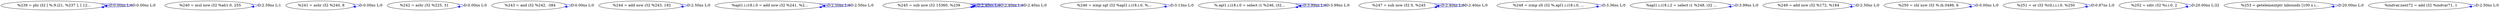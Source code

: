 digraph {
Node0x55e6214b0780[label="  %239 = phi i32 [ %.9.i21, %237 ], [ 12..."];
Node0x55e6214b0780 -> Node0x55e6214b0780[label="D:0.00ns L:0",color=blue];
Node0x55e6214b0780 -> Node0x55e6214b0780[label="D:0.00ns L:0",color=blue];
Node0x55e6214b0860[label="  %240 = mul nsw i32 %ah1.0, 255"];
Node0x55e6214b0860 -> Node0x55e6214b0860[label="D:2.59ns L:1",color=blue];
Node0x55e6214b0940[label="  %241 = ashr i32 %240, 8"];
Node0x55e6214b0940 -> Node0x55e6214b0940[label="D:0.00ns L:0",color=blue];
Node0x55e6214b0a20[label="  %242 = ashr i32 %225, 31"];
Node0x55e6214b0a20 -> Node0x55e6214b0a20[label="D:0.00ns L:0",color=blue];
Node0x55e6214b0b00[label="  %243 = and i32 %242, -384"];
Node0x55e6214b0b00 -> Node0x55e6214b0b00[label="D:0.00ns L:0",color=blue];
Node0x55e6214b0be0[label="  %244 = add nsw i32 %243, 192"];
Node0x55e6214b0be0 -> Node0x55e6214b0be0[label="D:2.50ns L:0",color=blue];
Node0x55e6214b0cc0[label="  %apl1.i.i18.i.0 = add nsw i32 %241, %2..."];
Node0x55e6214b0cc0 -> Node0x55e6214b0cc0[label="D:2.50ns L:0",color=blue];
Node0x55e6214b0cc0 -> Node0x55e6214b0cc0[label="D:2.50ns L:0",color=blue];
Node0x55e6214b0da0[label="  %245 = sub nsw i32 15360, %239"];
Node0x55e6214b0da0 -> Node0x55e6214b0da0[label="D:2.40ns L:0",color=blue];
Node0x55e6214b0da0 -> Node0x55e6214b0da0[label="D:2.40ns L:0",color=blue];
Node0x55e6214b0da0 -> Node0x55e6214b0da0[label="D:2.40ns L:0",color=blue];
Node0x55e6214b0e80[label="  %246 = icmp sgt i32 %apl1.i.i18.i.0, %..."];
Node0x55e6214b0e80 -> Node0x55e6214b0e80[label="D:3.13ns L:0",color=blue];
Node0x55e6214b0f60[label="  %.apl1.i.i18.i.0 = select i1 %246, i32..."];
Node0x55e6214b0f60 -> Node0x55e6214b0f60[label="D:3.99ns L:0",color=blue];
Node0x55e6214b0f60 -> Node0x55e6214b0f60[label="D:3.99ns L:0",color=blue];
Node0x55e6214b1040[label="  %247 = sub nsw i32 0, %245"];
Node0x55e6214b1040 -> Node0x55e6214b1040[label="D:2.40ns L:0",color=blue];
Node0x55e6214b1040 -> Node0x55e6214b1040[label="D:2.40ns L:0",color=blue];
Node0x55e6214b1120[label="  %248 = icmp slt i32 %.apl1.i.i18.i.0, ..."];
Node0x55e6214b1120 -> Node0x55e6214b1120[label="D:3.36ns L:0",color=blue];
Node0x55e6214b1200[label="  %apl1.i.i18.i.2 = select i1 %248, i32 ..."];
Node0x55e6214b1200 -> Node0x55e6214b1200[label="D:3.99ns L:0",color=blue];
Node0x55e6214b12e0[label="  %249 = add nsw i32 %172, %184"];
Node0x55e6214b12e0 -> Node0x55e6214b12e0[label="D:2.50ns L:0",color=blue];
Node0x55e6214b13c0[label="  %250 = shl nsw i32 %.ih.0486, 6"];
Node0x55e6214b13c0 -> Node0x55e6214b13c0[label="D:0.00ns L:0",color=blue];
Node0x55e6214b14a0[label="  %251 = or i32 %ril.i.i.i.0, %250"];
Node0x55e6214b14a0 -> Node0x55e6214b14a0[label="D:0.87ns L:0",color=blue];
Node0x55e6214b1580[label="  %252 = sdiv i32 %i.i.0, 2"];
Node0x55e6214b1580 -> Node0x55e6214b1580[label="D:20.00ns L:32",color=blue];
Node0x55e6214b1660[label="  %253 = getelementptr inbounds [100 x i..."];
Node0x55e6214b1660 -> Node0x55e6214b1660[label="D:20.00ns L:0",color=blue];
Node0x55e6214b1820[label="  %indvar.next72 = add i32 %indvar71, 1"];
Node0x55e6214b1820 -> Node0x55e6214b1820[label="D:2.50ns L:0",color=blue];
}
